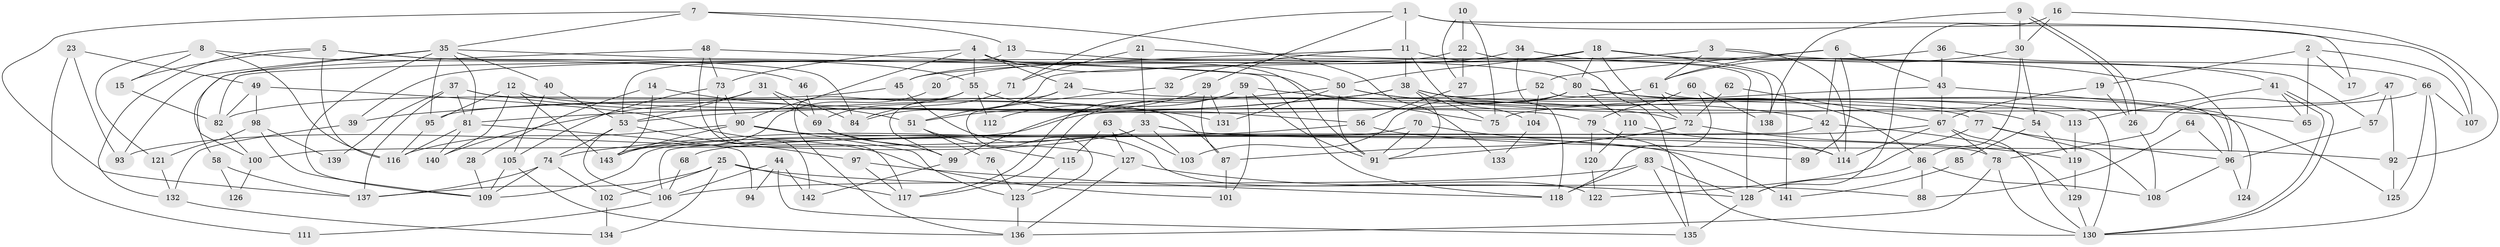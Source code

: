// Generated by graph-tools (version 1.1) at 2025/26/03/09/25 03:26:16]
// undirected, 143 vertices, 286 edges
graph export_dot {
graph [start="1"]
  node [color=gray90,style=filled];
  1;
  2;
  3;
  4;
  5;
  6;
  7;
  8;
  9;
  10;
  11;
  12;
  13;
  14;
  15;
  16;
  17;
  18;
  19;
  20;
  21;
  22;
  23;
  24;
  25;
  26;
  27;
  28;
  29;
  30;
  31;
  32;
  33;
  34;
  35;
  36;
  37;
  38;
  39;
  40;
  41;
  42;
  43;
  44;
  45;
  46;
  47;
  48;
  49;
  50;
  51;
  52;
  53;
  54;
  55;
  56;
  57;
  58;
  59;
  60;
  61;
  62;
  63;
  64;
  65;
  66;
  67;
  68;
  69;
  70;
  71;
  72;
  73;
  74;
  75;
  76;
  77;
  78;
  79;
  80;
  81;
  82;
  83;
  84;
  85;
  86;
  87;
  88;
  89;
  90;
  91;
  92;
  93;
  94;
  95;
  96;
  97;
  98;
  99;
  100;
  101;
  102;
  103;
  104;
  105;
  106;
  107;
  108;
  109;
  110;
  111;
  112;
  113;
  114;
  115;
  116;
  117;
  118;
  119;
  120;
  121;
  122;
  123;
  124;
  125;
  126;
  127;
  128;
  129;
  130;
  131;
  132;
  133;
  134;
  135;
  136;
  137;
  138;
  139;
  140;
  141;
  142;
  143;
  1 -- 107;
  1 -- 11;
  1 -- 17;
  1 -- 29;
  1 -- 71;
  2 -- 19;
  2 -- 65;
  2 -- 17;
  2 -- 107;
  3 -- 82;
  3 -- 61;
  3 -- 41;
  3 -- 114;
  4 -- 50;
  4 -- 90;
  4 -- 24;
  4 -- 55;
  4 -- 73;
  4 -- 91;
  5 -- 55;
  5 -- 116;
  5 -- 15;
  5 -- 84;
  5 -- 132;
  6 -- 61;
  6 -- 42;
  6 -- 43;
  6 -- 52;
  6 -- 89;
  7 -- 13;
  7 -- 137;
  7 -- 35;
  7 -- 133;
  8 -- 116;
  8 -- 121;
  8 -- 15;
  8 -- 46;
  9 -- 30;
  9 -- 26;
  9 -- 26;
  9 -- 138;
  10 -- 75;
  10 -- 22;
  10 -- 27;
  11 -- 45;
  11 -- 38;
  11 -- 32;
  11 -- 104;
  11 -- 135;
  12 -- 143;
  12 -- 95;
  12 -- 79;
  12 -- 140;
  13 -- 80;
  13 -- 53;
  14 -- 51;
  14 -- 143;
  14 -- 28;
  15 -- 82;
  16 -- 128;
  16 -- 30;
  16 -- 92;
  18 -- 50;
  18 -- 72;
  18 -- 20;
  18 -- 57;
  18 -- 80;
  18 -- 141;
  19 -- 67;
  19 -- 26;
  20 -- 143;
  21 -- 71;
  21 -- 33;
  21 -- 96;
  22 -- 128;
  22 -- 27;
  22 -- 39;
  23 -- 93;
  23 -- 49;
  23 -- 111;
  24 -- 99;
  24 -- 51;
  24 -- 77;
  25 -- 134;
  25 -- 117;
  25 -- 88;
  25 -- 102;
  25 -- 137;
  26 -- 108;
  27 -- 56;
  28 -- 109;
  29 -- 131;
  29 -- 51;
  29 -- 87;
  30 -- 61;
  30 -- 86;
  30 -- 54;
  31 -- 69;
  31 -- 140;
  31 -- 53;
  31 -- 84;
  32 -- 123;
  33 -- 78;
  33 -- 103;
  33 -- 93;
  33 -- 100;
  33 -- 141;
  34 -- 45;
  34 -- 138;
  34 -- 118;
  35 -- 109;
  35 -- 40;
  35 -- 81;
  35 -- 93;
  35 -- 95;
  35 -- 100;
  35 -- 118;
  36 -- 66;
  36 -- 84;
  36 -- 43;
  37 -- 81;
  37 -- 137;
  37 -- 87;
  37 -- 131;
  37 -- 139;
  38 -- 53;
  38 -- 91;
  38 -- 39;
  38 -- 42;
  38 -- 75;
  38 -- 113;
  39 -- 132;
  40 -- 53;
  40 -- 105;
  41 -- 130;
  41 -- 130;
  41 -- 65;
  41 -- 113;
  42 -- 114;
  42 -- 106;
  42 -- 129;
  43 -- 67;
  43 -- 75;
  43 -- 124;
  44 -- 106;
  44 -- 135;
  44 -- 94;
  44 -- 142;
  45 -- 122;
  45 -- 82;
  46 -- 69;
  47 -- 78;
  47 -- 57;
  47 -- 92;
  48 -- 73;
  48 -- 75;
  48 -- 58;
  48 -- 142;
  49 -- 101;
  49 -- 82;
  49 -- 98;
  50 -- 54;
  50 -- 91;
  50 -- 65;
  50 -- 99;
  50 -- 131;
  51 -- 76;
  51 -- 115;
  52 -- 130;
  52 -- 95;
  52 -- 104;
  53 -- 97;
  53 -- 74;
  53 -- 106;
  54 -- 119;
  54 -- 85;
  55 -- 136;
  55 -- 56;
  55 -- 69;
  55 -- 112;
  56 -- 92;
  56 -- 74;
  57 -- 96;
  58 -- 137;
  58 -- 126;
  59 -- 91;
  59 -- 117;
  59 -- 72;
  59 -- 101;
  59 -- 112;
  60 -- 79;
  60 -- 118;
  60 -- 138;
  61 -- 81;
  61 -- 72;
  61 -- 96;
  62 -- 72;
  62 -- 67;
  63 -- 127;
  63 -- 115;
  63 -- 103;
  64 -- 88;
  64 -- 96;
  66 -- 125;
  66 -- 130;
  66 -- 107;
  66 -- 143;
  67 -- 130;
  67 -- 68;
  67 -- 78;
  67 -- 114;
  68 -- 106;
  69 -- 99;
  69 -- 127;
  70 -- 91;
  70 -- 109;
  70 -- 89;
  71 -- 84;
  72 -- 87;
  72 -- 91;
  72 -- 119;
  73 -- 105;
  73 -- 90;
  73 -- 117;
  74 -- 102;
  74 -- 109;
  74 -- 137;
  76 -- 123;
  77 -- 96;
  77 -- 108;
  77 -- 122;
  78 -- 130;
  78 -- 136;
  79 -- 130;
  79 -- 120;
  80 -- 86;
  80 -- 103;
  80 -- 110;
  80 -- 117;
  80 -- 125;
  81 -- 116;
  81 -- 94;
  81 -- 140;
  82 -- 100;
  83 -- 118;
  83 -- 106;
  83 -- 128;
  83 -- 135;
  85 -- 141;
  86 -- 108;
  86 -- 128;
  86 -- 88;
  87 -- 101;
  90 -- 114;
  90 -- 116;
  90 -- 123;
  90 -- 143;
  92 -- 125;
  95 -- 116;
  96 -- 108;
  96 -- 124;
  97 -- 117;
  97 -- 118;
  98 -- 109;
  98 -- 121;
  98 -- 139;
  99 -- 142;
  100 -- 126;
  102 -- 134;
  104 -- 133;
  105 -- 136;
  105 -- 109;
  106 -- 111;
  110 -- 114;
  110 -- 120;
  113 -- 119;
  115 -- 123;
  119 -- 129;
  120 -- 122;
  121 -- 132;
  123 -- 136;
  127 -- 128;
  127 -- 136;
  128 -- 135;
  129 -- 130;
  132 -- 134;
}
